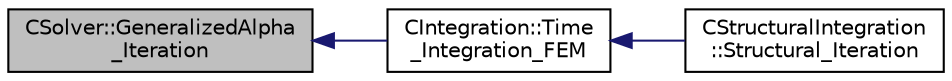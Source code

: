 digraph "CSolver::GeneralizedAlpha_Iteration"
{
  edge [fontname="Helvetica",fontsize="10",labelfontname="Helvetica",labelfontsize="10"];
  node [fontname="Helvetica",fontsize="10",shape=record];
  rankdir="LR";
  Node833 [label="CSolver::GeneralizedAlpha\l_Iteration",height=0.2,width=0.4,color="black", fillcolor="grey75", style="filled", fontcolor="black"];
  Node833 -> Node834 [dir="back",color="midnightblue",fontsize="10",style="solid",fontname="Helvetica"];
  Node834 [label="CIntegration::Time\l_Integration_FEM",height=0.2,width=0.4,color="black", fillcolor="white", style="filled",URL="$class_c_integration.html#a4ac7acdec8fdf941a4efc90b3f82a68c",tooltip="Do the time integration (explicit or implicit) of the numerical system on a FEM framework. "];
  Node834 -> Node835 [dir="back",color="midnightblue",fontsize="10",style="solid",fontname="Helvetica"];
  Node835 [label="CStructuralIntegration\l::Structural_Iteration",height=0.2,width=0.4,color="black", fillcolor="white", style="filled",URL="$class_c_structural_integration.html#a4ead61d285b14be8d0f78ab1bd238c5a",tooltip="Do the numerical integration (implicit) of the structural solver. "];
}
